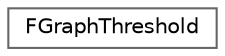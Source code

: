 digraph "Graphical Class Hierarchy"
{
 // INTERACTIVE_SVG=YES
 // LATEX_PDF_SIZE
  bgcolor="transparent";
  edge [fontname=Helvetica,fontsize=10,labelfontname=Helvetica,labelfontsize=10];
  node [fontname=Helvetica,fontsize=10,shape=box,height=0.2,width=0.4];
  rankdir="LR";
  Node0 [id="Node000000",label="FGraphThreshold",height=0.2,width=0.4,color="grey40", fillcolor="white", style="filled",URL="$d7/d39/structFGraphThreshold.html",tooltip="Graph Line data."];
}
